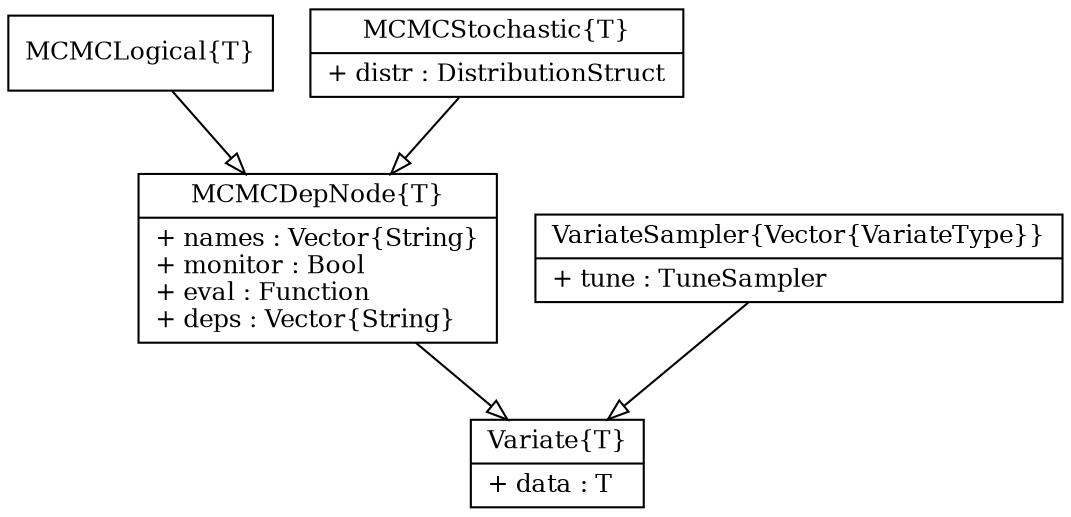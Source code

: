 digraph Variate {
	fontsize = 12

	node [
		fontsize = 12
		shape = "record"
	]

	edge [
		fontsize = 12
		arrowhead = "empty"
	]

	Variate [
		label = "{Variate\{T\}|+ data : T\l}"
	]

	MCMCDepNode [
		label = "{MCMCDepNode\{T\}|+ names : Vector\{String\}\l+ monitor : Bool\l+ eval : Function\l+ deps : Vector\{String\}\l}"
	]
	
	MCMCLogical [
		label = "{MCMCLogical\{T\}}"
	]
	
	MCMCStochastic [
		label = "{MCMCStochastic\{T\}|+ distr : DistributionStruct\l}"
	]

	VariateSampler [
		label = "{VariateSampler\{Vector\{VariateType\}\}|+ tune : TuneSampler\l}"
	]
	
	MCMCDepNode -> Variate
	MCMCLogical -> MCMCDepNode
	MCMCStochastic -> MCMCDepNode
	VariateSampler -> Variate

}
